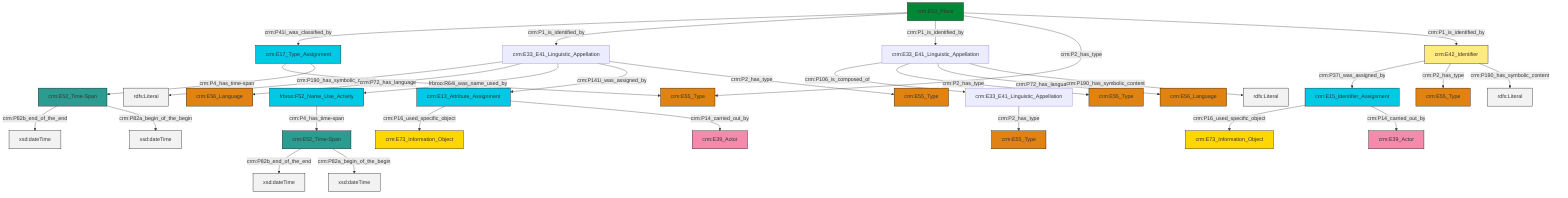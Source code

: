 graph TD
classDef Literal fill:#f2f2f2,stroke:#000000;
classDef CRM_Entity fill:#FFFFFF,stroke:#000000;
classDef Temporal_Entity fill:#00C9E6, stroke:#000000;
classDef Type fill:#E18312, stroke:#000000;
classDef Time-Span fill:#2C9C91, stroke:#000000;
classDef Appellation fill:#FFEB7F, stroke:#000000;
classDef Place fill:#008836, stroke:#000000;
classDef Persistent_Item fill:#B266B2, stroke:#000000;
classDef Conceptual_Object fill:#FFD700, stroke:#000000;
classDef Physical_Thing fill:#D2B48C, stroke:#000000;
classDef Actor fill:#f58aad, stroke:#000000;
classDef PC_Classes fill:#4ce600, stroke:#000000;
classDef Multi fill:#cccccc,stroke:#000000;

0["crm:E17_Type_Assignment"]:::Temporal_Entity -->|crm:P42_assigned| 1["crm:E55_Type"]:::Type
2["crm:E15_Identifier_Assignment"]:::Temporal_Entity -->|crm:P16_used_specific_object| 3["crm:E73_Information_Object"]:::Conceptual_Object
4["crm:E33_E41_Linguistic_Appellation"]:::Default -->|crm:P106_is_composed_of| 5["crm:E33_E41_Linguistic_Appellation"]:::Default
6["crm:E33_E41_Linguistic_Appellation"]:::Default -->|crm:P190_has_symbolic_content| 7[rdfs:Literal]:::Literal
10["crm:E13_Attribute_Assignment"]:::Temporal_Entity -->|crm:P16_used_specific_object| 11["crm:E73_Information_Object"]:::Conceptual_Object
12["crm:E52_Time-Span"]:::Time-Span -->|crm:P82b_end_of_the_end| 13[xsd:dateTime]:::Literal
4["crm:E33_E41_Linguistic_Appellation"]:::Default -->|crm:P2_has_type| 14["crm:E55_Type"]:::Type
2["crm:E15_Identifier_Assignment"]:::Temporal_Entity -->|crm:P14_carried_out_by| 8["crm:E39_Actor"]:::Actor
15["crm:E42_Identifier"]:::Appellation -->|crm:P37i_was_assigned_by| 2["crm:E15_Identifier_Assignment"]:::Temporal_Entity
5["crm:E33_E41_Linguistic_Appellation"]:::Default -->|crm:P2_has_type| 17["crm:E55_Type"]:::Type
6["crm:E33_E41_Linguistic_Appellation"]:::Default -->|crm:P72_has_language| 18["crm:E56_Language"]:::Type
21["crm:E53_Place"]:::Place -->|crm:P41i_was_classified_by| 0["crm:E17_Type_Assignment"]:::Temporal_Entity
4["crm:E33_E41_Linguistic_Appellation"]:::Default -->|crm:P72_has_language| 22["crm:E56_Language"]:::Type
21["crm:E53_Place"]:::Place -->|crm:P1_is_identified_by| 6["crm:E33_E41_Linguistic_Appellation"]:::Default
15["crm:E42_Identifier"]:::Appellation -->|crm:P2_has_type| 24["crm:E55_Type"]:::Type
31["crm:E52_Time-Span"]:::Time-Span -->|crm:P82b_end_of_the_end| 32[xsd:dateTime]:::Literal
15["crm:E42_Identifier"]:::Appellation -->|crm:P190_has_symbolic_content| 34[rdfs:Literal]:::Literal
6["crm:E33_E41_Linguistic_Appellation"]:::Default -->|frbroo:R64i_was_name_used_by| 26["frbroo:F52_Name_Use_Activity"]:::Temporal_Entity
6["crm:E33_E41_Linguistic_Appellation"]:::Default -->|crm:P141i_was_assigned_by| 10["crm:E13_Attribute_Assignment"]:::Temporal_Entity
21["crm:E53_Place"]:::Place -->|crm:P1_is_identified_by| 4["crm:E33_E41_Linguistic_Appellation"]:::Default
21["crm:E53_Place"]:::Place -->|crm:P2_has_type| 1["crm:E55_Type"]:::Type
26["frbroo:F52_Name_Use_Activity"]:::Temporal_Entity -->|crm:P4_has_time-span| 31["crm:E52_Time-Span"]:::Time-Span
12["crm:E52_Time-Span"]:::Time-Span -->|crm:P82a_begin_of_the_begin| 41[xsd:dateTime]:::Literal
10["crm:E13_Attribute_Assignment"]:::Temporal_Entity -->|crm:P14_carried_out_by| 44["crm:E39_Actor"]:::Actor
31["crm:E52_Time-Span"]:::Time-Span -->|crm:P82a_begin_of_the_begin| 46[xsd:dateTime]:::Literal
4["crm:E33_E41_Linguistic_Appellation"]:::Default -->|crm:P190_has_symbolic_content| 49[rdfs:Literal]:::Literal
6["crm:E33_E41_Linguistic_Appellation"]:::Default -->|crm:P2_has_type| 29["crm:E55_Type"]:::Type
0["crm:E17_Type_Assignment"]:::Temporal_Entity -->|crm:P4_has_time-span| 12["crm:E52_Time-Span"]:::Time-Span
21["crm:E53_Place"]:::Place -->|crm:P1_is_identified_by| 15["crm:E42_Identifier"]:::Appellation